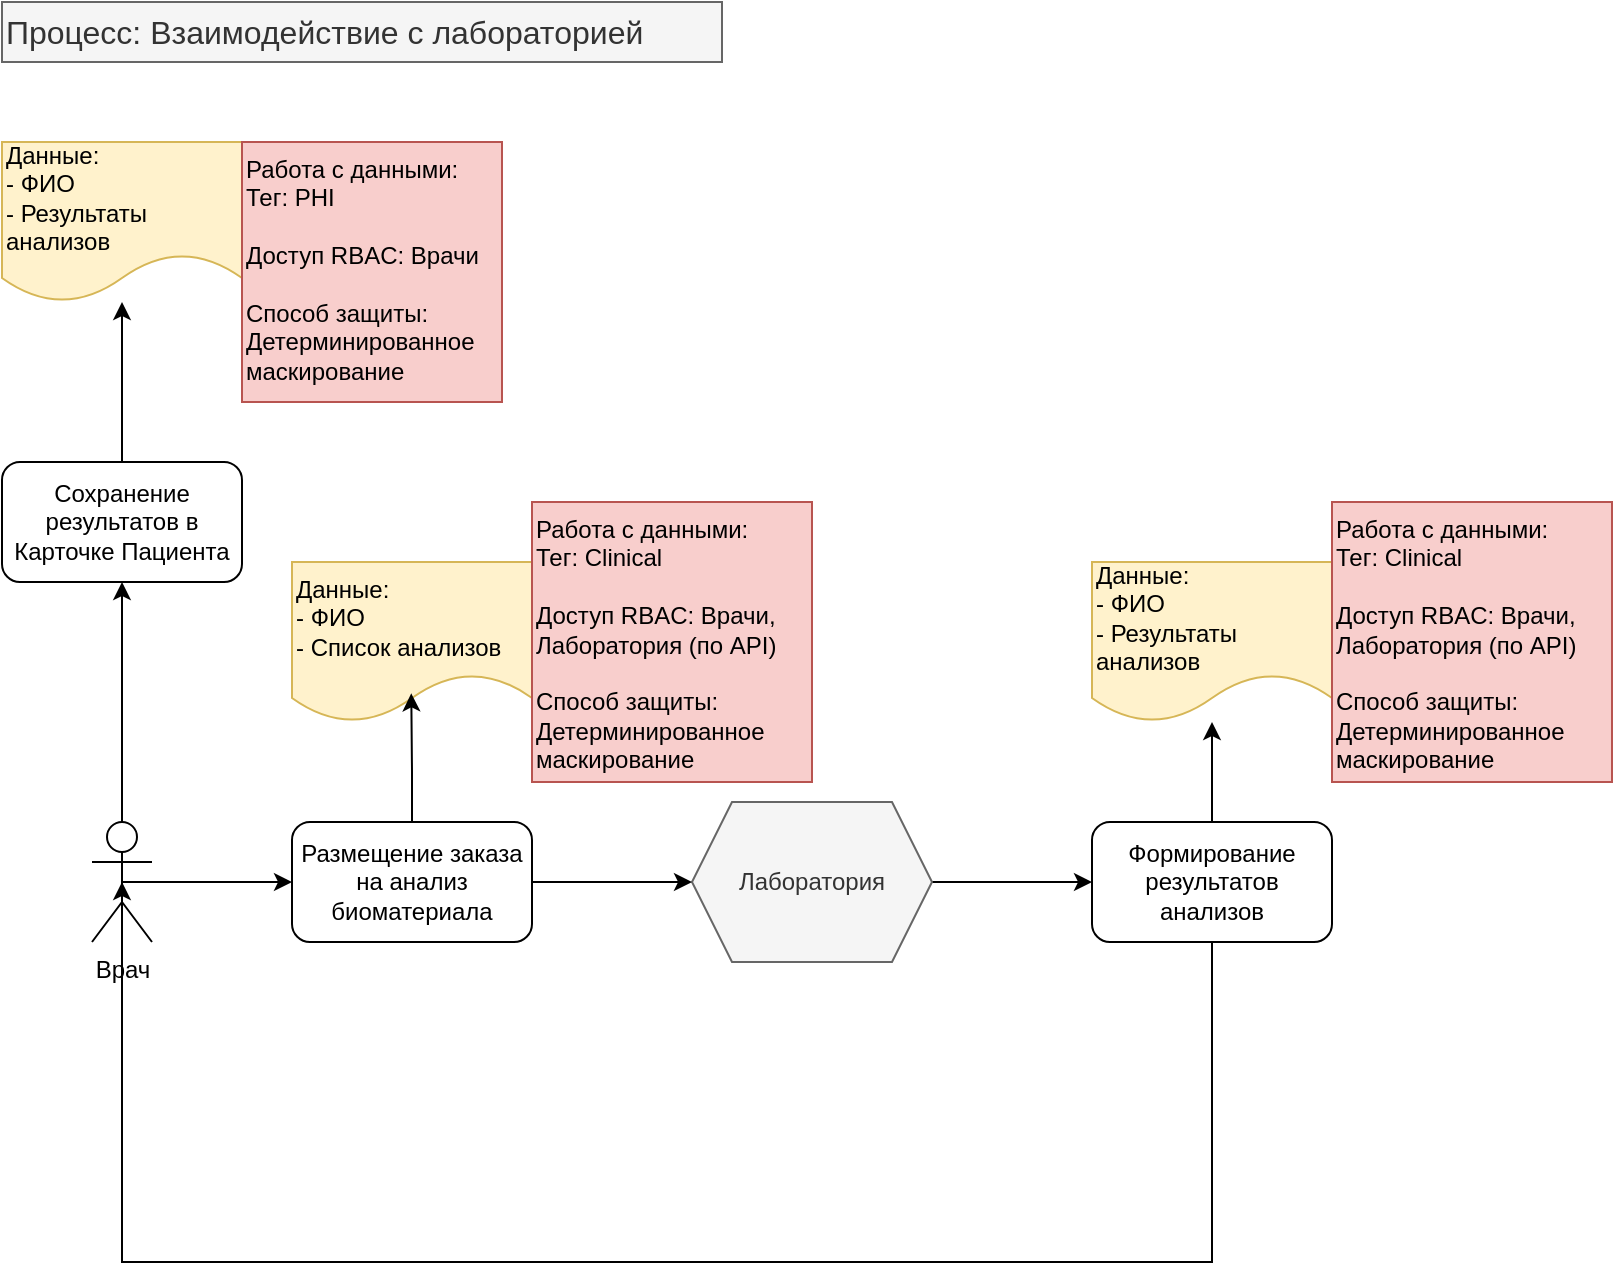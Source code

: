 <mxfile version="27.1.1">
  <diagram name="Страница — 1" id="7V3F3CB_qTzPzc7okg0c">
    <mxGraphModel dx="1303" dy="1027" grid="1" gridSize="10" guides="1" tooltips="1" connect="1" arrows="1" fold="1" page="1" pageScale="1" pageWidth="1827" pageHeight="2169" background="#FFFFFF" math="0" shadow="0">
      <root>
        <mxCell id="0" />
        <mxCell id="1" parent="0" />
        <mxCell id="OYPTl5c_5mihBlCeQITy-7" style="edgeStyle=orthogonalEdgeStyle;rounded=0;orthogonalLoop=1;jettySize=auto;html=1;exitX=0.5;exitY=0.5;exitDx=0;exitDy=0;exitPerimeter=0;" edge="1" parent="1" source="OYPTl5c_5mihBlCeQITy-1" target="OYPTl5c_5mihBlCeQITy-4">
          <mxGeometry relative="1" as="geometry" />
        </mxCell>
        <mxCell id="OYPTl5c_5mihBlCeQITy-12" style="edgeStyle=orthogonalEdgeStyle;rounded=0;orthogonalLoop=1;jettySize=auto;html=1;exitX=0.5;exitY=0.5;exitDx=0;exitDy=0;exitPerimeter=0;" edge="1" parent="1" source="OYPTl5c_5mihBlCeQITy-1" target="OYPTl5c_5mihBlCeQITy-2">
          <mxGeometry relative="1" as="geometry" />
        </mxCell>
        <mxCell id="OYPTl5c_5mihBlCeQITy-1" value="Врач" style="shape=umlActor;verticalLabelPosition=bottom;verticalAlign=top;html=1;outlineConnect=0;" vertex="1" parent="1">
          <mxGeometry x="190" y="450" width="30" height="60" as="geometry" />
        </mxCell>
        <mxCell id="OYPTl5c_5mihBlCeQITy-13" style="edgeStyle=orthogonalEdgeStyle;rounded=0;orthogonalLoop=1;jettySize=auto;html=1;" edge="1" parent="1" source="OYPTl5c_5mihBlCeQITy-2" target="OYPTl5c_5mihBlCeQITy-11">
          <mxGeometry relative="1" as="geometry" />
        </mxCell>
        <mxCell id="OYPTl5c_5mihBlCeQITy-2" value="Сохранение результатов в Карточке Пациента" style="rounded=1;whiteSpace=wrap;html=1;" vertex="1" parent="1">
          <mxGeometry x="145" y="270" width="120" height="60" as="geometry" />
        </mxCell>
        <mxCell id="OYPTl5c_5mihBlCeQITy-9" style="edgeStyle=orthogonalEdgeStyle;rounded=0;orthogonalLoop=1;jettySize=auto;html=1;entryX=0;entryY=0.5;entryDx=0;entryDy=0;" edge="1" parent="1" source="OYPTl5c_5mihBlCeQITy-3" target="OYPTl5c_5mihBlCeQITy-5">
          <mxGeometry relative="1" as="geometry" />
        </mxCell>
        <mxCell id="OYPTl5c_5mihBlCeQITy-3" value="Лаборатория" style="shape=hexagon;perimeter=hexagonPerimeter2;whiteSpace=wrap;html=1;fixedSize=1;fillColor=#f5f5f5;fontColor=#333333;strokeColor=#666666;" vertex="1" parent="1">
          <mxGeometry x="490" y="440" width="120" height="80" as="geometry" />
        </mxCell>
        <mxCell id="OYPTl5c_5mihBlCeQITy-8" style="edgeStyle=orthogonalEdgeStyle;rounded=0;orthogonalLoop=1;jettySize=auto;html=1;entryX=0;entryY=0.5;entryDx=0;entryDy=0;" edge="1" parent="1" source="OYPTl5c_5mihBlCeQITy-4" target="OYPTl5c_5mihBlCeQITy-3">
          <mxGeometry relative="1" as="geometry" />
        </mxCell>
        <mxCell id="OYPTl5c_5mihBlCeQITy-4" value="Размещение заказа на анализ биоматериала" style="rounded=1;whiteSpace=wrap;html=1;" vertex="1" parent="1">
          <mxGeometry x="290" y="450" width="120" height="60" as="geometry" />
        </mxCell>
        <mxCell id="OYPTl5c_5mihBlCeQITy-17" style="edgeStyle=orthogonalEdgeStyle;rounded=0;orthogonalLoop=1;jettySize=auto;html=1;" edge="1" parent="1" source="OYPTl5c_5mihBlCeQITy-5" target="OYPTl5c_5mihBlCeQITy-16">
          <mxGeometry relative="1" as="geometry" />
        </mxCell>
        <mxCell id="OYPTl5c_5mihBlCeQITy-5" value="Формирование результатов анализов" style="rounded=1;whiteSpace=wrap;html=1;" vertex="1" parent="1">
          <mxGeometry x="690" y="450" width="120" height="60" as="geometry" />
        </mxCell>
        <mxCell id="OYPTl5c_5mihBlCeQITy-6" style="edgeStyle=orthogonalEdgeStyle;rounded=0;orthogonalLoop=1;jettySize=auto;html=1;entryX=0.5;entryY=0.5;entryDx=0;entryDy=0;entryPerimeter=0;" edge="1" parent="1" source="OYPTl5c_5mihBlCeQITy-5" target="OYPTl5c_5mihBlCeQITy-1">
          <mxGeometry relative="1" as="geometry">
            <Array as="points">
              <mxPoint x="750" y="670" />
              <mxPoint x="205" y="670" />
            </Array>
          </mxGeometry>
        </mxCell>
        <mxCell id="OYPTl5c_5mihBlCeQITy-11" value="Данные:&lt;div&gt;- ФИО&lt;/div&gt;&lt;div&gt;- Результаты анализов&lt;/div&gt;" style="shape=document;whiteSpace=wrap;html=1;boundedLbl=1;align=left;fillColor=#fff2cc;strokeColor=#d6b656;" vertex="1" parent="1">
          <mxGeometry x="145" y="110" width="120" height="80" as="geometry" />
        </mxCell>
        <mxCell id="OYPTl5c_5mihBlCeQITy-14" value="Данные:&lt;div&gt;- ФИО&lt;/div&gt;&lt;div style=&quot;&quot;&gt;- Список анализов&lt;/div&gt;" style="shape=document;whiteSpace=wrap;html=1;boundedLbl=1;align=left;fillColor=#fff2cc;strokeColor=#d6b656;" vertex="1" parent="1">
          <mxGeometry x="290" y="320" width="120" height="80" as="geometry" />
        </mxCell>
        <mxCell id="OYPTl5c_5mihBlCeQITy-15" style="edgeStyle=orthogonalEdgeStyle;rounded=0;orthogonalLoop=1;jettySize=auto;html=1;entryX=0.497;entryY=0.821;entryDx=0;entryDy=0;entryPerimeter=0;" edge="1" parent="1" source="OYPTl5c_5mihBlCeQITy-4" target="OYPTl5c_5mihBlCeQITy-14">
          <mxGeometry relative="1" as="geometry" />
        </mxCell>
        <mxCell id="OYPTl5c_5mihBlCeQITy-16" value="Данные:&lt;div&gt;- ФИО&lt;/div&gt;&lt;div&gt;- Результаты анализов&lt;/div&gt;" style="shape=document;whiteSpace=wrap;html=1;boundedLbl=1;align=left;fillColor=#fff2cc;strokeColor=#d6b656;" vertex="1" parent="1">
          <mxGeometry x="690" y="320" width="120" height="80" as="geometry" />
        </mxCell>
        <mxCell id="OYPTl5c_5mihBlCeQITy-18" value="Процесс: Взаимодействие с лабораторией" style="text;html=1;align=left;verticalAlign=middle;whiteSpace=wrap;rounded=0;fontSize=16;fillColor=#f5f5f5;fontColor=#333333;strokeColor=#666666;" vertex="1" parent="1">
          <mxGeometry x="145" y="40" width="360" height="30" as="geometry" />
        </mxCell>
        <mxCell id="OYPTl5c_5mihBlCeQITy-20" value="Работа с данными:&lt;div&gt;&lt;div&gt;Тег: PHI&lt;/div&gt;&lt;div&gt;&lt;br&gt;&lt;/div&gt;&lt;div&gt;Доступ RBAC: Врачи&lt;/div&gt;&lt;div&gt;&lt;br&gt;&lt;/div&gt;&lt;div&gt;Способ защиты: Детерминированное маскирование&lt;/div&gt;&lt;/div&gt;" style="whiteSpace=wrap;html=1;aspect=fixed;align=left;verticalAlign=top;fillColor=#f8cecc;strokeColor=#b85450;" vertex="1" parent="1">
          <mxGeometry x="265" y="110" width="130" height="130" as="geometry" />
        </mxCell>
        <mxCell id="OYPTl5c_5mihBlCeQITy-22" value="Работа с данными:&lt;div&gt;&lt;div&gt;Тег: Clinical&lt;/div&gt;&lt;div&gt;&lt;br&gt;&lt;/div&gt;&lt;div&gt;Доступ RBAC: Врачи, Лаборатория (по API)&lt;/div&gt;&lt;div&gt;&lt;br&gt;&lt;/div&gt;&lt;div&gt;Способ защиты: Детерминированное маскирование&lt;/div&gt;&lt;/div&gt;" style="whiteSpace=wrap;html=1;aspect=fixed;align=left;verticalAlign=top;fillColor=#f8cecc;strokeColor=#b85450;" vertex="1" parent="1">
          <mxGeometry x="410" y="290" width="140" height="140" as="geometry" />
        </mxCell>
        <mxCell id="OYPTl5c_5mihBlCeQITy-24" value="Работа с данными:&lt;div&gt;&lt;div&gt;Тег: Clinical&lt;/div&gt;&lt;div&gt;&lt;br&gt;&lt;/div&gt;&lt;div&gt;Доступ RBAC: Врачи, Лаборатория (по API)&lt;/div&gt;&lt;div&gt;&lt;br&gt;&lt;/div&gt;&lt;div&gt;Способ защиты: Детерминированное маскирование&lt;/div&gt;&lt;/div&gt;" style="whiteSpace=wrap;html=1;aspect=fixed;align=left;verticalAlign=top;fillColor=#f8cecc;strokeColor=#b85450;" vertex="1" parent="1">
          <mxGeometry x="810" y="290" width="140" height="140" as="geometry" />
        </mxCell>
      </root>
    </mxGraphModel>
  </diagram>
</mxfile>
